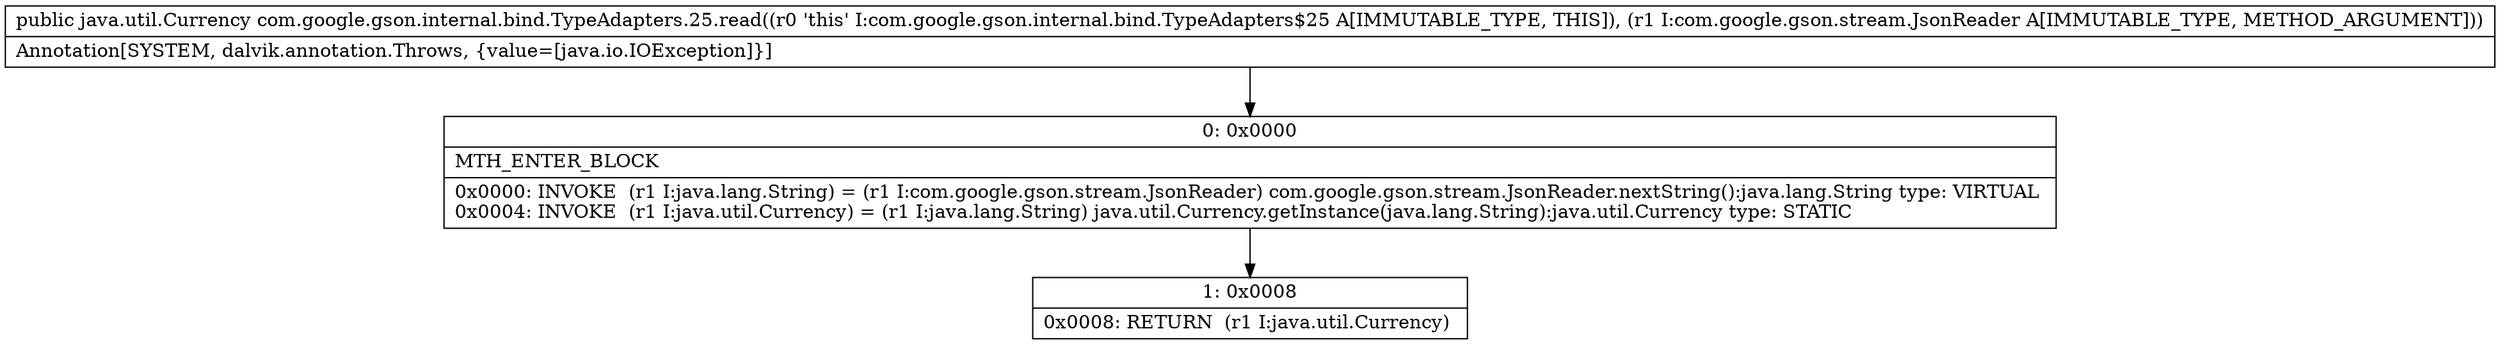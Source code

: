 digraph "CFG forcom.google.gson.internal.bind.TypeAdapters.25.read(Lcom\/google\/gson\/stream\/JsonReader;)Ljava\/util\/Currency;" {
Node_0 [shape=record,label="{0\:\ 0x0000|MTH_ENTER_BLOCK\l|0x0000: INVOKE  (r1 I:java.lang.String) = (r1 I:com.google.gson.stream.JsonReader) com.google.gson.stream.JsonReader.nextString():java.lang.String type: VIRTUAL \l0x0004: INVOKE  (r1 I:java.util.Currency) = (r1 I:java.lang.String) java.util.Currency.getInstance(java.lang.String):java.util.Currency type: STATIC \l}"];
Node_1 [shape=record,label="{1\:\ 0x0008|0x0008: RETURN  (r1 I:java.util.Currency) \l}"];
MethodNode[shape=record,label="{public java.util.Currency com.google.gson.internal.bind.TypeAdapters.25.read((r0 'this' I:com.google.gson.internal.bind.TypeAdapters$25 A[IMMUTABLE_TYPE, THIS]), (r1 I:com.google.gson.stream.JsonReader A[IMMUTABLE_TYPE, METHOD_ARGUMENT]))  | Annotation[SYSTEM, dalvik.annotation.Throws, \{value=[java.io.IOException]\}]\l}"];
MethodNode -> Node_0;
Node_0 -> Node_1;
}


